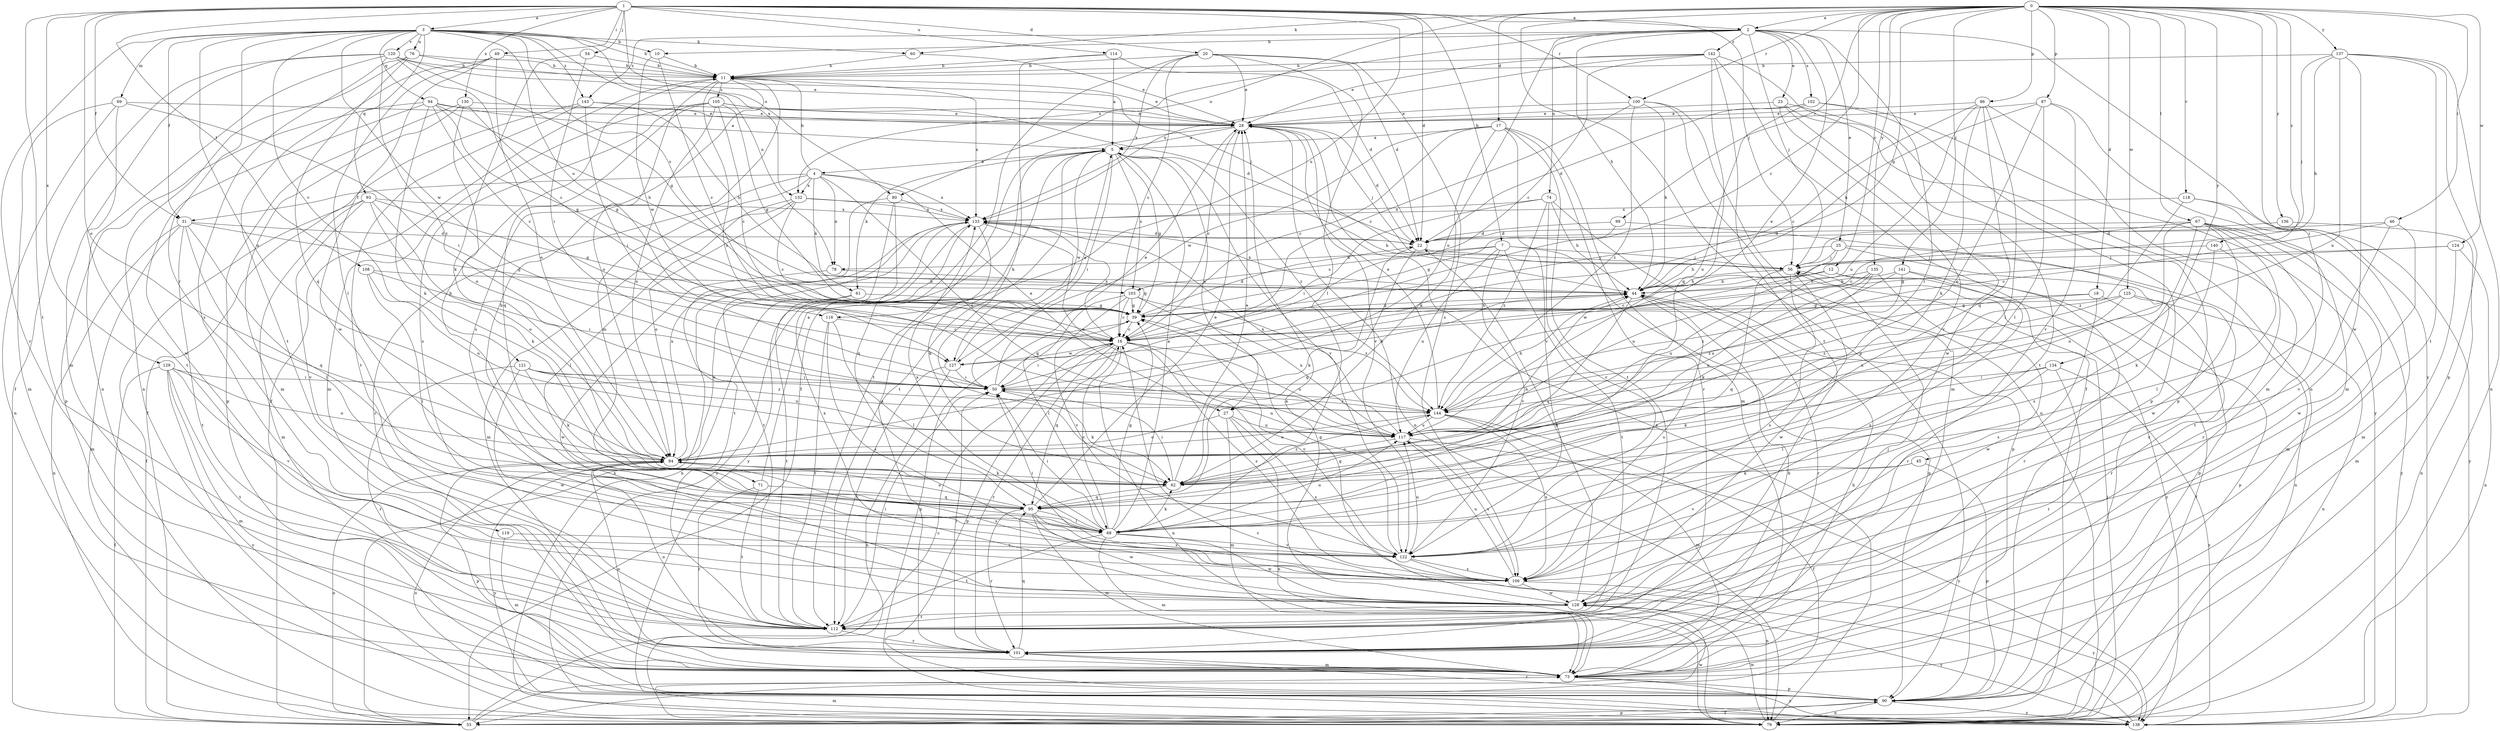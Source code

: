 strict digraph  {
0;
1;
2;
3;
4;
5;
7;
10;
11;
12;
16;
17;
18;
20;
22;
23;
25;
27;
28;
31;
33;
39;
44;
45;
46;
49;
50;
54;
56;
60;
61;
62;
67;
68;
69;
71;
73;
74;
76;
78;
79;
80;
84;
86;
87;
90;
93;
94;
95;
99;
100;
101;
102;
103;
105;
106;
108;
112;
114;
116;
117;
118;
119;
120;
121;
122;
124;
125;
127;
128;
129;
130;
132;
133;
134;
135;
136;
137;
138;
140;
141;
142;
143;
144;
0 -> 2  [label=a];
0 -> 12  [label=c];
0 -> 16  [label=c];
0 -> 17  [label=d];
0 -> 18  [label=d];
0 -> 39  [label=g];
0 -> 45  [label=i];
0 -> 46  [label=i];
0 -> 60  [label=k];
0 -> 67  [label=l];
0 -> 80  [label=o];
0 -> 86  [label=p];
0 -> 87  [label=p];
0 -> 90  [label=p];
0 -> 99  [label=r];
0 -> 100  [label=r];
0 -> 118  [label=v];
0 -> 124  [label=w];
0 -> 125  [label=w];
0 -> 134  [label=y];
0 -> 135  [label=y];
0 -> 136  [label=y];
0 -> 137  [label=y];
0 -> 140  [label=z];
0 -> 141  [label=z];
1 -> 2  [label=a];
1 -> 3  [label=a];
1 -> 7  [label=b];
1 -> 20  [label=d];
1 -> 22  [label=d];
1 -> 31  [label=f];
1 -> 49  [label=i];
1 -> 54  [label=j];
1 -> 56  [label=j];
1 -> 80  [label=o];
1 -> 84  [label=o];
1 -> 100  [label=r];
1 -> 108  [label=t];
1 -> 112  [label=t];
1 -> 114  [label=u];
1 -> 116  [label=u];
1 -> 129  [label=x];
1 -> 130  [label=x];
2 -> 10  [label=b];
2 -> 23  [label=e];
2 -> 25  [label=e];
2 -> 27  [label=e];
2 -> 44  [label=h];
2 -> 56  [label=j];
2 -> 68  [label=l];
2 -> 74  [label=n];
2 -> 84  [label=o];
2 -> 102  [label=s];
2 -> 132  [label=x];
2 -> 138  [label=y];
2 -> 142  [label=z];
2 -> 143  [label=z];
3 -> 10  [label=b];
3 -> 11  [label=b];
3 -> 31  [label=f];
3 -> 60  [label=k];
3 -> 69  [label=m];
3 -> 76  [label=n];
3 -> 78  [label=n];
3 -> 84  [label=o];
3 -> 93  [label=q];
3 -> 94  [label=q];
3 -> 101  [label=r];
3 -> 103  [label=s];
3 -> 116  [label=u];
3 -> 119  [label=v];
3 -> 120  [label=v];
3 -> 121  [label=v];
3 -> 127  [label=w];
3 -> 132  [label=x];
3 -> 143  [label=z];
4 -> 11  [label=b];
4 -> 27  [label=e];
4 -> 31  [label=f];
4 -> 61  [label=k];
4 -> 71  [label=m];
4 -> 78  [label=n];
4 -> 101  [label=r];
4 -> 117  [label=u];
4 -> 132  [label=x];
4 -> 133  [label=x];
5 -> 4  [label=a];
5 -> 27  [label=e];
5 -> 39  [label=g];
5 -> 50  [label=i];
5 -> 61  [label=k];
5 -> 103  [label=s];
5 -> 112  [label=t];
5 -> 122  [label=v];
5 -> 127  [label=w];
5 -> 144  [label=z];
7 -> 56  [label=j];
7 -> 78  [label=n];
7 -> 90  [label=p];
7 -> 103  [label=s];
7 -> 112  [label=t];
7 -> 117  [label=u];
7 -> 122  [label=v];
10 -> 11  [label=b];
10 -> 16  [label=c];
10 -> 127  [label=w];
11 -> 28  [label=e];
11 -> 33  [label=f];
11 -> 84  [label=o];
11 -> 105  [label=s];
11 -> 106  [label=s];
11 -> 133  [label=x];
11 -> 144  [label=z];
12 -> 16  [label=c];
12 -> 33  [label=f];
12 -> 44  [label=h];
12 -> 90  [label=p];
12 -> 127  [label=w];
16 -> 50  [label=i];
16 -> 79  [label=n];
16 -> 90  [label=p];
16 -> 95  [label=q];
16 -> 101  [label=r];
16 -> 106  [label=s];
16 -> 117  [label=u];
16 -> 122  [label=v];
16 -> 127  [label=w];
16 -> 133  [label=x];
17 -> 5  [label=a];
17 -> 16  [label=c];
17 -> 62  [label=k];
17 -> 73  [label=m];
17 -> 101  [label=r];
17 -> 112  [label=t];
17 -> 122  [label=v];
17 -> 127  [label=w];
18 -> 39  [label=g];
18 -> 101  [label=r];
18 -> 128  [label=w];
18 -> 144  [label=z];
20 -> 11  [label=b];
20 -> 16  [label=c];
20 -> 22  [label=d];
20 -> 28  [label=e];
20 -> 33  [label=f];
20 -> 68  [label=l];
20 -> 106  [label=s];
20 -> 133  [label=x];
22 -> 56  [label=j];
22 -> 62  [label=k];
22 -> 95  [label=q];
23 -> 28  [label=e];
23 -> 90  [label=p];
23 -> 112  [label=t];
23 -> 122  [label=v];
23 -> 128  [label=w];
25 -> 44  [label=h];
25 -> 56  [label=j];
25 -> 79  [label=n];
25 -> 90  [label=p];
25 -> 117  [label=u];
27 -> 73  [label=m];
27 -> 79  [label=n];
27 -> 84  [label=o];
27 -> 106  [label=s];
27 -> 117  [label=u];
28 -> 5  [label=a];
28 -> 16  [label=c];
28 -> 22  [label=d];
28 -> 56  [label=j];
28 -> 79  [label=n];
28 -> 112  [label=t];
28 -> 122  [label=v];
31 -> 22  [label=d];
31 -> 39  [label=g];
31 -> 68  [label=l];
31 -> 73  [label=m];
31 -> 79  [label=n];
31 -> 95  [label=q];
31 -> 112  [label=t];
33 -> 16  [label=c];
33 -> 84  [label=o];
33 -> 90  [label=p];
33 -> 128  [label=w];
33 -> 133  [label=x];
39 -> 16  [label=c];
39 -> 22  [label=d];
39 -> 44  [label=h];
39 -> 90  [label=p];
44 -> 39  [label=g];
44 -> 95  [label=q];
44 -> 101  [label=r];
44 -> 106  [label=s];
44 -> 133  [label=x];
45 -> 62  [label=k];
45 -> 90  [label=p];
45 -> 122  [label=v];
46 -> 16  [label=c];
46 -> 22  [label=d];
46 -> 122  [label=v];
46 -> 128  [label=w];
49 -> 11  [label=b];
49 -> 68  [label=l];
49 -> 84  [label=o];
49 -> 112  [label=t];
49 -> 128  [label=w];
50 -> 28  [label=e];
50 -> 39  [label=g];
50 -> 44  [label=h];
50 -> 62  [label=k];
50 -> 117  [label=u];
50 -> 144  [label=z];
54 -> 11  [label=b];
54 -> 50  [label=i];
54 -> 62  [label=k];
56 -> 44  [label=h];
56 -> 95  [label=q];
56 -> 106  [label=s];
56 -> 128  [label=w];
56 -> 138  [label=y];
60 -> 11  [label=b];
60 -> 28  [label=e];
61 -> 39  [label=g];
61 -> 84  [label=o];
61 -> 112  [label=t];
62 -> 28  [label=e];
62 -> 44  [label=h];
62 -> 50  [label=i];
62 -> 95  [label=q];
62 -> 144  [label=z];
67 -> 16  [label=c];
67 -> 22  [label=d];
67 -> 73  [label=m];
67 -> 84  [label=o];
67 -> 101  [label=r];
67 -> 106  [label=s];
67 -> 112  [label=t];
67 -> 128  [label=w];
67 -> 138  [label=y];
68 -> 5  [label=a];
68 -> 11  [label=b];
68 -> 16  [label=c];
68 -> 39  [label=g];
68 -> 50  [label=i];
68 -> 62  [label=k];
68 -> 73  [label=m];
68 -> 112  [label=t];
68 -> 117  [label=u];
68 -> 122  [label=v];
68 -> 128  [label=w];
68 -> 133  [label=x];
69 -> 28  [label=e];
69 -> 50  [label=i];
69 -> 73  [label=m];
69 -> 79  [label=n];
69 -> 112  [label=t];
71 -> 5  [label=a];
71 -> 95  [label=q];
71 -> 101  [label=r];
71 -> 112  [label=t];
73 -> 28  [label=e];
73 -> 44  [label=h];
73 -> 84  [label=o];
73 -> 90  [label=p];
73 -> 138  [label=y];
74 -> 44  [label=h];
74 -> 50  [label=i];
74 -> 90  [label=p];
74 -> 122  [label=v];
74 -> 133  [label=x];
74 -> 144  [label=z];
76 -> 11  [label=b];
76 -> 56  [label=j];
76 -> 79  [label=n];
76 -> 95  [label=q];
76 -> 106  [label=s];
78 -> 39  [label=g];
78 -> 128  [label=w];
79 -> 28  [label=e];
79 -> 56  [label=j];
79 -> 73  [label=m];
79 -> 128  [label=w];
80 -> 95  [label=q];
80 -> 112  [label=t];
80 -> 133  [label=x];
80 -> 138  [label=y];
84 -> 62  [label=k];
84 -> 90  [label=p];
84 -> 106  [label=s];
84 -> 133  [label=x];
84 -> 138  [label=y];
86 -> 16  [label=c];
86 -> 28  [label=e];
86 -> 62  [label=k];
86 -> 68  [label=l];
86 -> 73  [label=m];
86 -> 95  [label=q];
86 -> 117  [label=u];
87 -> 28  [label=e];
87 -> 44  [label=h];
87 -> 68  [label=l];
87 -> 73  [label=m];
87 -> 84  [label=o];
87 -> 122  [label=v];
90 -> 33  [label=f];
90 -> 79  [label=n];
90 -> 101  [label=r];
90 -> 138  [label=y];
93 -> 33  [label=f];
93 -> 39  [label=g];
93 -> 62  [label=k];
93 -> 73  [label=m];
93 -> 84  [label=o];
93 -> 122  [label=v];
93 -> 133  [label=x];
94 -> 5  [label=a];
94 -> 16  [label=c];
94 -> 28  [label=e];
94 -> 39  [label=g];
94 -> 44  [label=h];
94 -> 62  [label=k];
94 -> 90  [label=p];
94 -> 128  [label=w];
95 -> 11  [label=b];
95 -> 28  [label=e];
95 -> 68  [label=l];
95 -> 73  [label=m];
95 -> 84  [label=o];
95 -> 101  [label=r];
95 -> 106  [label=s];
95 -> 128  [label=w];
99 -> 22  [label=d];
99 -> 39  [label=g];
99 -> 101  [label=r];
100 -> 16  [label=c];
100 -> 28  [label=e];
100 -> 44  [label=h];
100 -> 73  [label=m];
100 -> 79  [label=n];
100 -> 144  [label=z];
101 -> 5  [label=a];
101 -> 44  [label=h];
101 -> 50  [label=i];
101 -> 73  [label=m];
101 -> 84  [label=o];
101 -> 95  [label=q];
102 -> 22  [label=d];
102 -> 28  [label=e];
102 -> 90  [label=p];
102 -> 117  [label=u];
102 -> 138  [label=y];
103 -> 16  [label=c];
103 -> 39  [label=g];
103 -> 68  [label=l];
103 -> 117  [label=u];
103 -> 122  [label=v];
103 -> 144  [label=z];
105 -> 16  [label=c];
105 -> 22  [label=d];
105 -> 28  [label=e];
105 -> 39  [label=g];
105 -> 73  [label=m];
105 -> 84  [label=o];
105 -> 95  [label=q];
105 -> 106  [label=s];
106 -> 117  [label=u];
106 -> 128  [label=w];
106 -> 138  [label=y];
108 -> 44  [label=h];
108 -> 50  [label=i];
108 -> 68  [label=l];
108 -> 117  [label=u];
112 -> 50  [label=i];
112 -> 56  [label=j];
112 -> 101  [label=r];
114 -> 5  [label=a];
114 -> 11  [label=b];
114 -> 22  [label=d];
114 -> 62  [label=k];
116 -> 16  [label=c];
116 -> 68  [label=l];
116 -> 106  [label=s];
116 -> 112  [label=t];
117 -> 84  [label=o];
117 -> 106  [label=s];
117 -> 133  [label=x];
117 -> 138  [label=y];
118 -> 73  [label=m];
118 -> 133  [label=x];
118 -> 138  [label=y];
118 -> 144  [label=z];
119 -> 73  [label=m];
119 -> 122  [label=v];
120 -> 11  [label=b];
120 -> 16  [label=c];
120 -> 28  [label=e];
120 -> 33  [label=f];
120 -> 39  [label=g];
120 -> 73  [label=m];
120 -> 79  [label=n];
120 -> 144  [label=z];
121 -> 50  [label=i];
121 -> 62  [label=k];
121 -> 101  [label=r];
121 -> 117  [label=u];
121 -> 128  [label=w];
121 -> 144  [label=z];
122 -> 39  [label=g];
122 -> 50  [label=i];
122 -> 79  [label=n];
122 -> 106  [label=s];
122 -> 117  [label=u];
124 -> 39  [label=g];
124 -> 56  [label=j];
124 -> 73  [label=m];
124 -> 79  [label=n];
125 -> 39  [label=g];
125 -> 79  [label=n];
125 -> 106  [label=s];
125 -> 117  [label=u];
125 -> 144  [label=z];
127 -> 5  [label=a];
127 -> 50  [label=i];
127 -> 79  [label=n];
127 -> 112  [label=t];
128 -> 22  [label=d];
128 -> 39  [label=g];
128 -> 112  [label=t];
128 -> 133  [label=x];
128 -> 138  [label=y];
129 -> 33  [label=f];
129 -> 50  [label=i];
129 -> 73  [label=m];
129 -> 84  [label=o];
129 -> 112  [label=t];
129 -> 122  [label=v];
129 -> 138  [label=y];
130 -> 28  [label=e];
130 -> 39  [label=g];
130 -> 73  [label=m];
130 -> 84  [label=o];
130 -> 90  [label=p];
132 -> 16  [label=c];
132 -> 44  [label=h];
132 -> 68  [label=l];
132 -> 73  [label=m];
132 -> 84  [label=o];
132 -> 133  [label=x];
133 -> 22  [label=d];
133 -> 62  [label=k];
133 -> 79  [label=n];
133 -> 112  [label=t];
133 -> 117  [label=u];
133 -> 138  [label=y];
134 -> 50  [label=i];
134 -> 62  [label=k];
134 -> 68  [label=l];
134 -> 101  [label=r];
134 -> 138  [label=y];
135 -> 44  [label=h];
135 -> 62  [label=k];
135 -> 84  [label=o];
135 -> 101  [label=r];
135 -> 117  [label=u];
136 -> 22  [label=d];
136 -> 79  [label=n];
137 -> 11  [label=b];
137 -> 44  [label=h];
137 -> 56  [label=j];
137 -> 79  [label=n];
137 -> 90  [label=p];
137 -> 112  [label=t];
137 -> 117  [label=u];
137 -> 128  [label=w];
138 -> 16  [label=c];
138 -> 84  [label=o];
140 -> 56  [label=j];
140 -> 62  [label=k];
140 -> 68  [label=l];
141 -> 44  [label=h];
141 -> 101  [label=r];
141 -> 106  [label=s];
141 -> 117  [label=u];
141 -> 144  [label=z];
142 -> 11  [label=b];
142 -> 16  [label=c];
142 -> 28  [label=e];
142 -> 33  [label=f];
142 -> 79  [label=n];
142 -> 95  [label=q];
142 -> 112  [label=t];
142 -> 133  [label=x];
143 -> 28  [label=e];
143 -> 33  [label=f];
143 -> 44  [label=h];
143 -> 50  [label=i];
143 -> 112  [label=t];
144 -> 28  [label=e];
144 -> 33  [label=f];
144 -> 44  [label=h];
144 -> 73  [label=m];
144 -> 84  [label=o];
144 -> 106  [label=s];
144 -> 117  [label=u];
}
